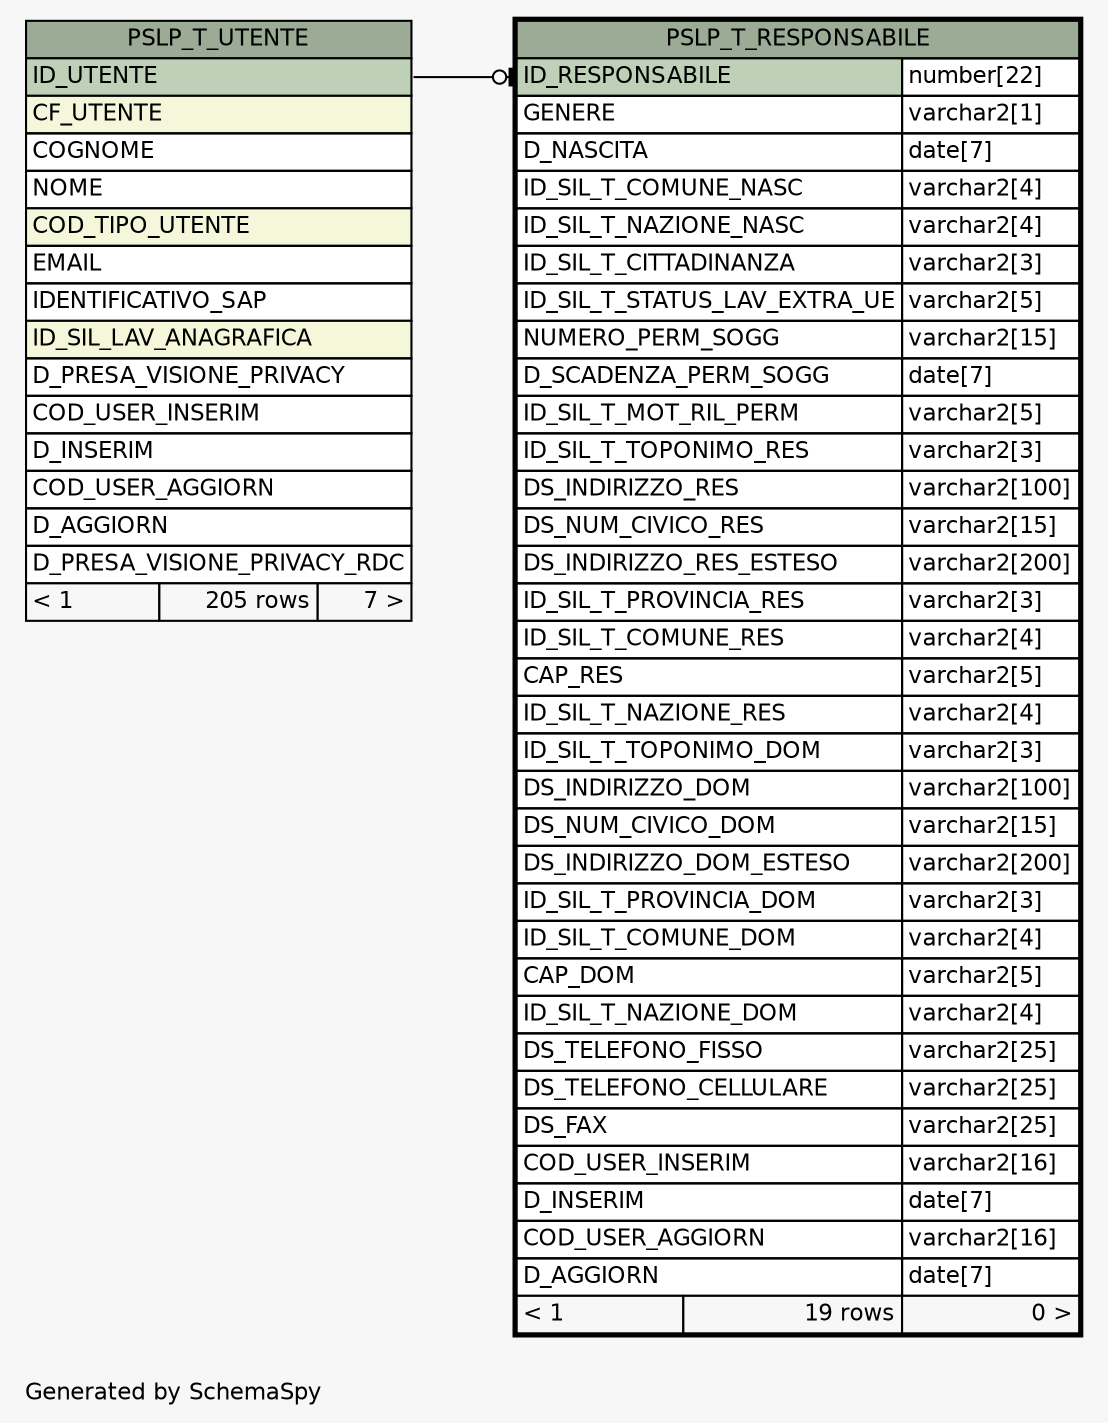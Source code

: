 // dot 2.38.0 on Windows 10 10.0
// SchemaSpy rev 590
digraph "oneDegreeRelationshipsDiagram" {
  graph [
    rankdir="RL"
    bgcolor="#f7f7f7"
    label="\nGenerated by SchemaSpy"
    labeljust="l"
    nodesep="0.18"
    ranksep="0.46"
    fontname="Helvetica"
    fontsize="11"
  ];
  node [
    fontname="Helvetica"
    fontsize="11"
    shape="plaintext"
  ];
  edge [
    arrowsize="0.8"
  ];
  "PSLP_T_RESPONSABILE":"ID_RESPONSABILE":w -> "PSLP_T_UTENTE":"ID_UTENTE":e [arrowhead=none dir=back arrowtail=teeodot];
  "PSLP_T_RESPONSABILE" [
    label=<
    <TABLE BORDER="2" CELLBORDER="1" CELLSPACING="0" BGCOLOR="#ffffff">
      <TR><TD COLSPAN="3" BGCOLOR="#9bab96" ALIGN="CENTER">PSLP_T_RESPONSABILE</TD></TR>
      <TR><TD PORT="ID_RESPONSABILE" COLSPAN="2" BGCOLOR="#bed1b8" ALIGN="LEFT">ID_RESPONSABILE</TD><TD PORT="ID_RESPONSABILE.type" ALIGN="LEFT">number[22]</TD></TR>
      <TR><TD PORT="GENERE" COLSPAN="2" ALIGN="LEFT">GENERE</TD><TD PORT="GENERE.type" ALIGN="LEFT">varchar2[1]</TD></TR>
      <TR><TD PORT="D_NASCITA" COLSPAN="2" ALIGN="LEFT">D_NASCITA</TD><TD PORT="D_NASCITA.type" ALIGN="LEFT">date[7]</TD></TR>
      <TR><TD PORT="ID_SIL_T_COMUNE_NASC" COLSPAN="2" ALIGN="LEFT">ID_SIL_T_COMUNE_NASC</TD><TD PORT="ID_SIL_T_COMUNE_NASC.type" ALIGN="LEFT">varchar2[4]</TD></TR>
      <TR><TD PORT="ID_SIL_T_NAZIONE_NASC" COLSPAN="2" ALIGN="LEFT">ID_SIL_T_NAZIONE_NASC</TD><TD PORT="ID_SIL_T_NAZIONE_NASC.type" ALIGN="LEFT">varchar2[4]</TD></TR>
      <TR><TD PORT="ID_SIL_T_CITTADINANZA" COLSPAN="2" ALIGN="LEFT">ID_SIL_T_CITTADINANZA</TD><TD PORT="ID_SIL_T_CITTADINANZA.type" ALIGN="LEFT">varchar2[3]</TD></TR>
      <TR><TD PORT="ID_SIL_T_STATUS_LAV_EXTRA_UE" COLSPAN="2" ALIGN="LEFT">ID_SIL_T_STATUS_LAV_EXTRA_UE</TD><TD PORT="ID_SIL_T_STATUS_LAV_EXTRA_UE.type" ALIGN="LEFT">varchar2[5]</TD></TR>
      <TR><TD PORT="NUMERO_PERM_SOGG" COLSPAN="2" ALIGN="LEFT">NUMERO_PERM_SOGG</TD><TD PORT="NUMERO_PERM_SOGG.type" ALIGN="LEFT">varchar2[15]</TD></TR>
      <TR><TD PORT="D_SCADENZA_PERM_SOGG" COLSPAN="2" ALIGN="LEFT">D_SCADENZA_PERM_SOGG</TD><TD PORT="D_SCADENZA_PERM_SOGG.type" ALIGN="LEFT">date[7]</TD></TR>
      <TR><TD PORT="ID_SIL_T_MOT_RIL_PERM" COLSPAN="2" ALIGN="LEFT">ID_SIL_T_MOT_RIL_PERM</TD><TD PORT="ID_SIL_T_MOT_RIL_PERM.type" ALIGN="LEFT">varchar2[5]</TD></TR>
      <TR><TD PORT="ID_SIL_T_TOPONIMO_RES" COLSPAN="2" ALIGN="LEFT">ID_SIL_T_TOPONIMO_RES</TD><TD PORT="ID_SIL_T_TOPONIMO_RES.type" ALIGN="LEFT">varchar2[3]</TD></TR>
      <TR><TD PORT="DS_INDIRIZZO_RES" COLSPAN="2" ALIGN="LEFT">DS_INDIRIZZO_RES</TD><TD PORT="DS_INDIRIZZO_RES.type" ALIGN="LEFT">varchar2[100]</TD></TR>
      <TR><TD PORT="DS_NUM_CIVICO_RES" COLSPAN="2" ALIGN="LEFT">DS_NUM_CIVICO_RES</TD><TD PORT="DS_NUM_CIVICO_RES.type" ALIGN="LEFT">varchar2[15]</TD></TR>
      <TR><TD PORT="DS_INDIRIZZO_RES_ESTESO" COLSPAN="2" ALIGN="LEFT">DS_INDIRIZZO_RES_ESTESO</TD><TD PORT="DS_INDIRIZZO_RES_ESTESO.type" ALIGN="LEFT">varchar2[200]</TD></TR>
      <TR><TD PORT="ID_SIL_T_PROVINCIA_RES" COLSPAN="2" ALIGN="LEFT">ID_SIL_T_PROVINCIA_RES</TD><TD PORT="ID_SIL_T_PROVINCIA_RES.type" ALIGN="LEFT">varchar2[3]</TD></TR>
      <TR><TD PORT="ID_SIL_T_COMUNE_RES" COLSPAN="2" ALIGN="LEFT">ID_SIL_T_COMUNE_RES</TD><TD PORT="ID_SIL_T_COMUNE_RES.type" ALIGN="LEFT">varchar2[4]</TD></TR>
      <TR><TD PORT="CAP_RES" COLSPAN="2" ALIGN="LEFT">CAP_RES</TD><TD PORT="CAP_RES.type" ALIGN="LEFT">varchar2[5]</TD></TR>
      <TR><TD PORT="ID_SIL_T_NAZIONE_RES" COLSPAN="2" ALIGN="LEFT">ID_SIL_T_NAZIONE_RES</TD><TD PORT="ID_SIL_T_NAZIONE_RES.type" ALIGN="LEFT">varchar2[4]</TD></TR>
      <TR><TD PORT="ID_SIL_T_TOPONIMO_DOM" COLSPAN="2" ALIGN="LEFT">ID_SIL_T_TOPONIMO_DOM</TD><TD PORT="ID_SIL_T_TOPONIMO_DOM.type" ALIGN="LEFT">varchar2[3]</TD></TR>
      <TR><TD PORT="DS_INDIRIZZO_DOM" COLSPAN="2" ALIGN="LEFT">DS_INDIRIZZO_DOM</TD><TD PORT="DS_INDIRIZZO_DOM.type" ALIGN="LEFT">varchar2[100]</TD></TR>
      <TR><TD PORT="DS_NUM_CIVICO_DOM" COLSPAN="2" ALIGN="LEFT">DS_NUM_CIVICO_DOM</TD><TD PORT="DS_NUM_CIVICO_DOM.type" ALIGN="LEFT">varchar2[15]</TD></TR>
      <TR><TD PORT="DS_INDIRIZZO_DOM_ESTESO" COLSPAN="2" ALIGN="LEFT">DS_INDIRIZZO_DOM_ESTESO</TD><TD PORT="DS_INDIRIZZO_DOM_ESTESO.type" ALIGN="LEFT">varchar2[200]</TD></TR>
      <TR><TD PORT="ID_SIL_T_PROVINCIA_DOM" COLSPAN="2" ALIGN="LEFT">ID_SIL_T_PROVINCIA_DOM</TD><TD PORT="ID_SIL_T_PROVINCIA_DOM.type" ALIGN="LEFT">varchar2[3]</TD></TR>
      <TR><TD PORT="ID_SIL_T_COMUNE_DOM" COLSPAN="2" ALIGN="LEFT">ID_SIL_T_COMUNE_DOM</TD><TD PORT="ID_SIL_T_COMUNE_DOM.type" ALIGN="LEFT">varchar2[4]</TD></TR>
      <TR><TD PORT="CAP_DOM" COLSPAN="2" ALIGN="LEFT">CAP_DOM</TD><TD PORT="CAP_DOM.type" ALIGN="LEFT">varchar2[5]</TD></TR>
      <TR><TD PORT="ID_SIL_T_NAZIONE_DOM" COLSPAN="2" ALIGN="LEFT">ID_SIL_T_NAZIONE_DOM</TD><TD PORT="ID_SIL_T_NAZIONE_DOM.type" ALIGN="LEFT">varchar2[4]</TD></TR>
      <TR><TD PORT="DS_TELEFONO_FISSO" COLSPAN="2" ALIGN="LEFT">DS_TELEFONO_FISSO</TD><TD PORT="DS_TELEFONO_FISSO.type" ALIGN="LEFT">varchar2[25]</TD></TR>
      <TR><TD PORT="DS_TELEFONO_CELLULARE" COLSPAN="2" ALIGN="LEFT">DS_TELEFONO_CELLULARE</TD><TD PORT="DS_TELEFONO_CELLULARE.type" ALIGN="LEFT">varchar2[25]</TD></TR>
      <TR><TD PORT="DS_FAX" COLSPAN="2" ALIGN="LEFT">DS_FAX</TD><TD PORT="DS_FAX.type" ALIGN="LEFT">varchar2[25]</TD></TR>
      <TR><TD PORT="COD_USER_INSERIM" COLSPAN="2" ALIGN="LEFT">COD_USER_INSERIM</TD><TD PORT="COD_USER_INSERIM.type" ALIGN="LEFT">varchar2[16]</TD></TR>
      <TR><TD PORT="D_INSERIM" COLSPAN="2" ALIGN="LEFT">D_INSERIM</TD><TD PORT="D_INSERIM.type" ALIGN="LEFT">date[7]</TD></TR>
      <TR><TD PORT="COD_USER_AGGIORN" COLSPAN="2" ALIGN="LEFT">COD_USER_AGGIORN</TD><TD PORT="COD_USER_AGGIORN.type" ALIGN="LEFT">varchar2[16]</TD></TR>
      <TR><TD PORT="D_AGGIORN" COLSPAN="2" ALIGN="LEFT">D_AGGIORN</TD><TD PORT="D_AGGIORN.type" ALIGN="LEFT">date[7]</TD></TR>
      <TR><TD ALIGN="LEFT" BGCOLOR="#f7f7f7">&lt; 1</TD><TD ALIGN="RIGHT" BGCOLOR="#f7f7f7">19 rows</TD><TD ALIGN="RIGHT" BGCOLOR="#f7f7f7">0 &gt;</TD></TR>
    </TABLE>>
    URL="PSLP_T_RESPONSABILE.html"
    tooltip="PSLP_T_RESPONSABILE"
  ];
  "PSLP_T_UTENTE" [
    label=<
    <TABLE BORDER="0" CELLBORDER="1" CELLSPACING="0" BGCOLOR="#ffffff">
      <TR><TD COLSPAN="3" BGCOLOR="#9bab96" ALIGN="CENTER">PSLP_T_UTENTE</TD></TR>
      <TR><TD PORT="ID_UTENTE" COLSPAN="3" BGCOLOR="#bed1b8" ALIGN="LEFT">ID_UTENTE</TD></TR>
      <TR><TD PORT="CF_UTENTE" COLSPAN="3" BGCOLOR="#f4f7da" ALIGN="LEFT">CF_UTENTE</TD></TR>
      <TR><TD PORT="COGNOME" COLSPAN="3" ALIGN="LEFT">COGNOME</TD></TR>
      <TR><TD PORT="NOME" COLSPAN="3" ALIGN="LEFT">NOME</TD></TR>
      <TR><TD PORT="COD_TIPO_UTENTE" COLSPAN="3" BGCOLOR="#f4f7da" ALIGN="LEFT">COD_TIPO_UTENTE</TD></TR>
      <TR><TD PORT="EMAIL" COLSPAN="3" ALIGN="LEFT">EMAIL</TD></TR>
      <TR><TD PORT="IDENTIFICATIVO_SAP" COLSPAN="3" ALIGN="LEFT">IDENTIFICATIVO_SAP</TD></TR>
      <TR><TD PORT="ID_SIL_LAV_ANAGRAFICA" COLSPAN="3" BGCOLOR="#f4f7da" ALIGN="LEFT">ID_SIL_LAV_ANAGRAFICA</TD></TR>
      <TR><TD PORT="D_PRESA_VISIONE_PRIVACY" COLSPAN="3" ALIGN="LEFT">D_PRESA_VISIONE_PRIVACY</TD></TR>
      <TR><TD PORT="COD_USER_INSERIM" COLSPAN="3" ALIGN="LEFT">COD_USER_INSERIM</TD></TR>
      <TR><TD PORT="D_INSERIM" COLSPAN="3" ALIGN="LEFT">D_INSERIM</TD></TR>
      <TR><TD PORT="COD_USER_AGGIORN" COLSPAN="3" ALIGN="LEFT">COD_USER_AGGIORN</TD></TR>
      <TR><TD PORT="D_AGGIORN" COLSPAN="3" ALIGN="LEFT">D_AGGIORN</TD></TR>
      <TR><TD PORT="D_PRESA_VISIONE_PRIVACY_RDC" COLSPAN="3" ALIGN="LEFT">D_PRESA_VISIONE_PRIVACY_RDC</TD></TR>
      <TR><TD ALIGN="LEFT" BGCOLOR="#f7f7f7">&lt; 1</TD><TD ALIGN="RIGHT" BGCOLOR="#f7f7f7">205 rows</TD><TD ALIGN="RIGHT" BGCOLOR="#f7f7f7">7 &gt;</TD></TR>
    </TABLE>>
    URL="PSLP_T_UTENTE.html"
    tooltip="PSLP_T_UTENTE"
  ];
}
